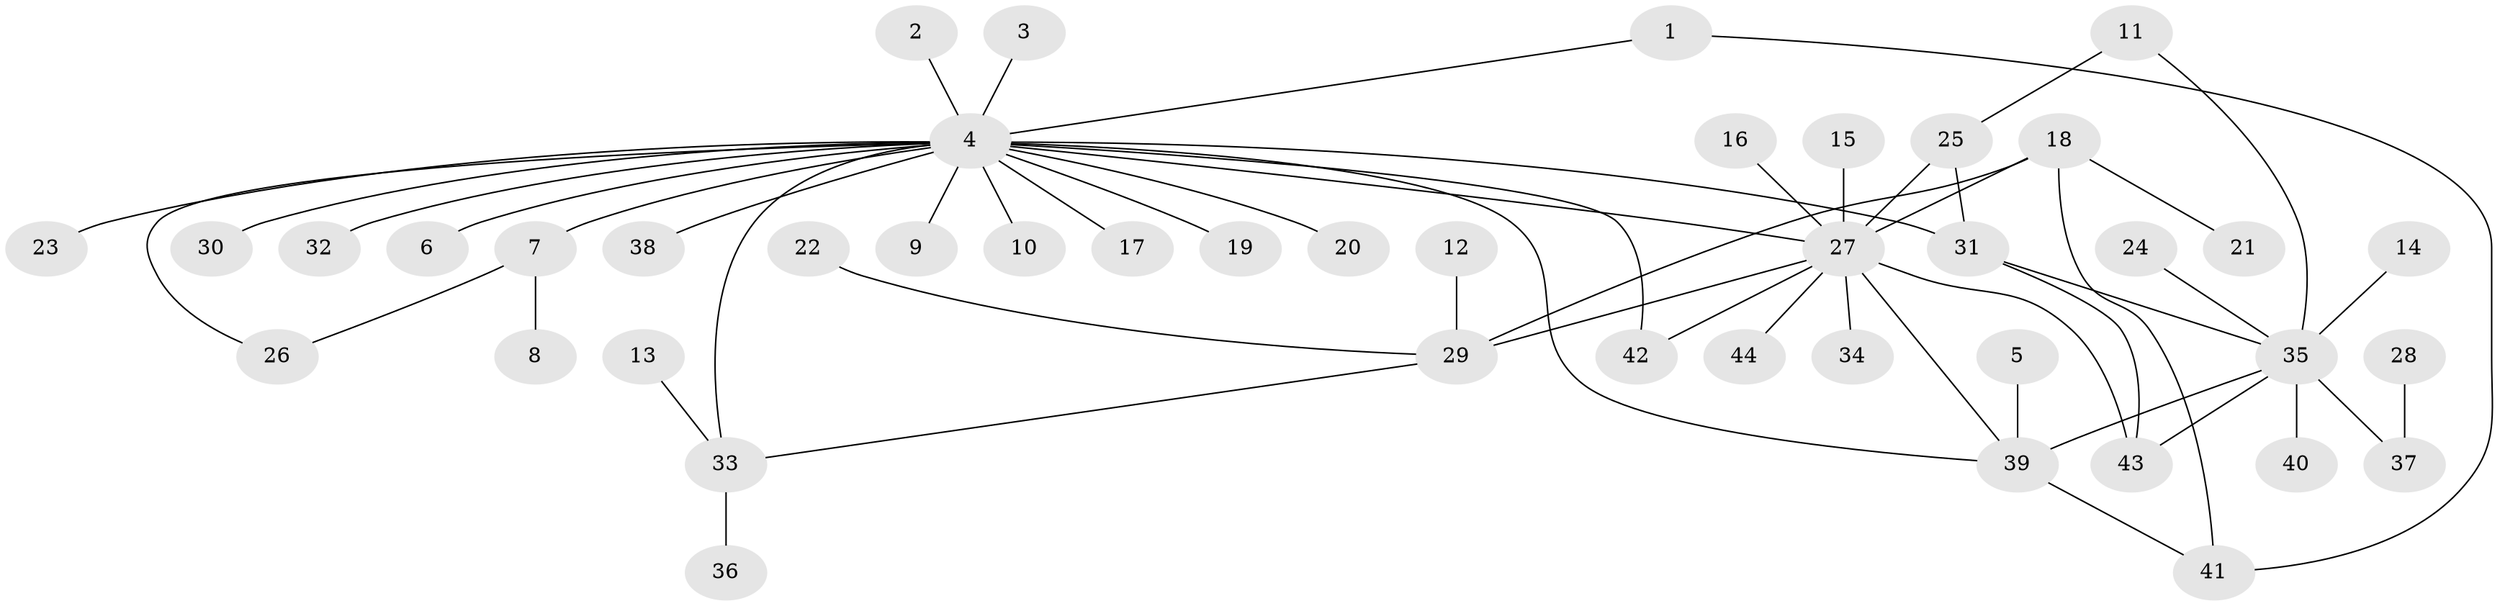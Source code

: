 // original degree distribution, {22: 0.011494252873563218, 13: 0.011494252873563218, 2: 0.27586206896551724, 1: 0.5287356321839081, 7: 0.011494252873563218, 5: 0.04597701149425287, 11: 0.011494252873563218, 4: 0.034482758620689655, 6: 0.011494252873563218, 3: 0.05747126436781609}
// Generated by graph-tools (version 1.1) at 2025/49/03/09/25 03:49:47]
// undirected, 44 vertices, 55 edges
graph export_dot {
graph [start="1"]
  node [color=gray90,style=filled];
  1;
  2;
  3;
  4;
  5;
  6;
  7;
  8;
  9;
  10;
  11;
  12;
  13;
  14;
  15;
  16;
  17;
  18;
  19;
  20;
  21;
  22;
  23;
  24;
  25;
  26;
  27;
  28;
  29;
  30;
  31;
  32;
  33;
  34;
  35;
  36;
  37;
  38;
  39;
  40;
  41;
  42;
  43;
  44;
  1 -- 4 [weight=1.0];
  1 -- 41 [weight=1.0];
  2 -- 4 [weight=1.0];
  3 -- 4 [weight=1.0];
  4 -- 6 [weight=1.0];
  4 -- 7 [weight=1.0];
  4 -- 9 [weight=1.0];
  4 -- 10 [weight=1.0];
  4 -- 17 [weight=1.0];
  4 -- 19 [weight=1.0];
  4 -- 20 [weight=1.0];
  4 -- 23 [weight=1.0];
  4 -- 26 [weight=1.0];
  4 -- 27 [weight=1.0];
  4 -- 30 [weight=1.0];
  4 -- 31 [weight=1.0];
  4 -- 32 [weight=1.0];
  4 -- 33 [weight=1.0];
  4 -- 38 [weight=1.0];
  4 -- 39 [weight=1.0];
  4 -- 42 [weight=1.0];
  5 -- 39 [weight=1.0];
  7 -- 8 [weight=1.0];
  7 -- 26 [weight=1.0];
  11 -- 25 [weight=1.0];
  11 -- 35 [weight=1.0];
  12 -- 29 [weight=1.0];
  13 -- 33 [weight=1.0];
  14 -- 35 [weight=1.0];
  15 -- 27 [weight=1.0];
  16 -- 27 [weight=1.0];
  18 -- 21 [weight=1.0];
  18 -- 27 [weight=1.0];
  18 -- 29 [weight=1.0];
  18 -- 41 [weight=1.0];
  22 -- 29 [weight=1.0];
  24 -- 35 [weight=1.0];
  25 -- 27 [weight=1.0];
  25 -- 31 [weight=1.0];
  27 -- 29 [weight=1.0];
  27 -- 34 [weight=1.0];
  27 -- 39 [weight=1.0];
  27 -- 42 [weight=1.0];
  27 -- 43 [weight=1.0];
  27 -- 44 [weight=1.0];
  28 -- 37 [weight=1.0];
  29 -- 33 [weight=1.0];
  31 -- 35 [weight=1.0];
  31 -- 43 [weight=1.0];
  33 -- 36 [weight=1.0];
  35 -- 37 [weight=1.0];
  35 -- 39 [weight=1.0];
  35 -- 40 [weight=1.0];
  35 -- 43 [weight=2.0];
  39 -- 41 [weight=1.0];
}
